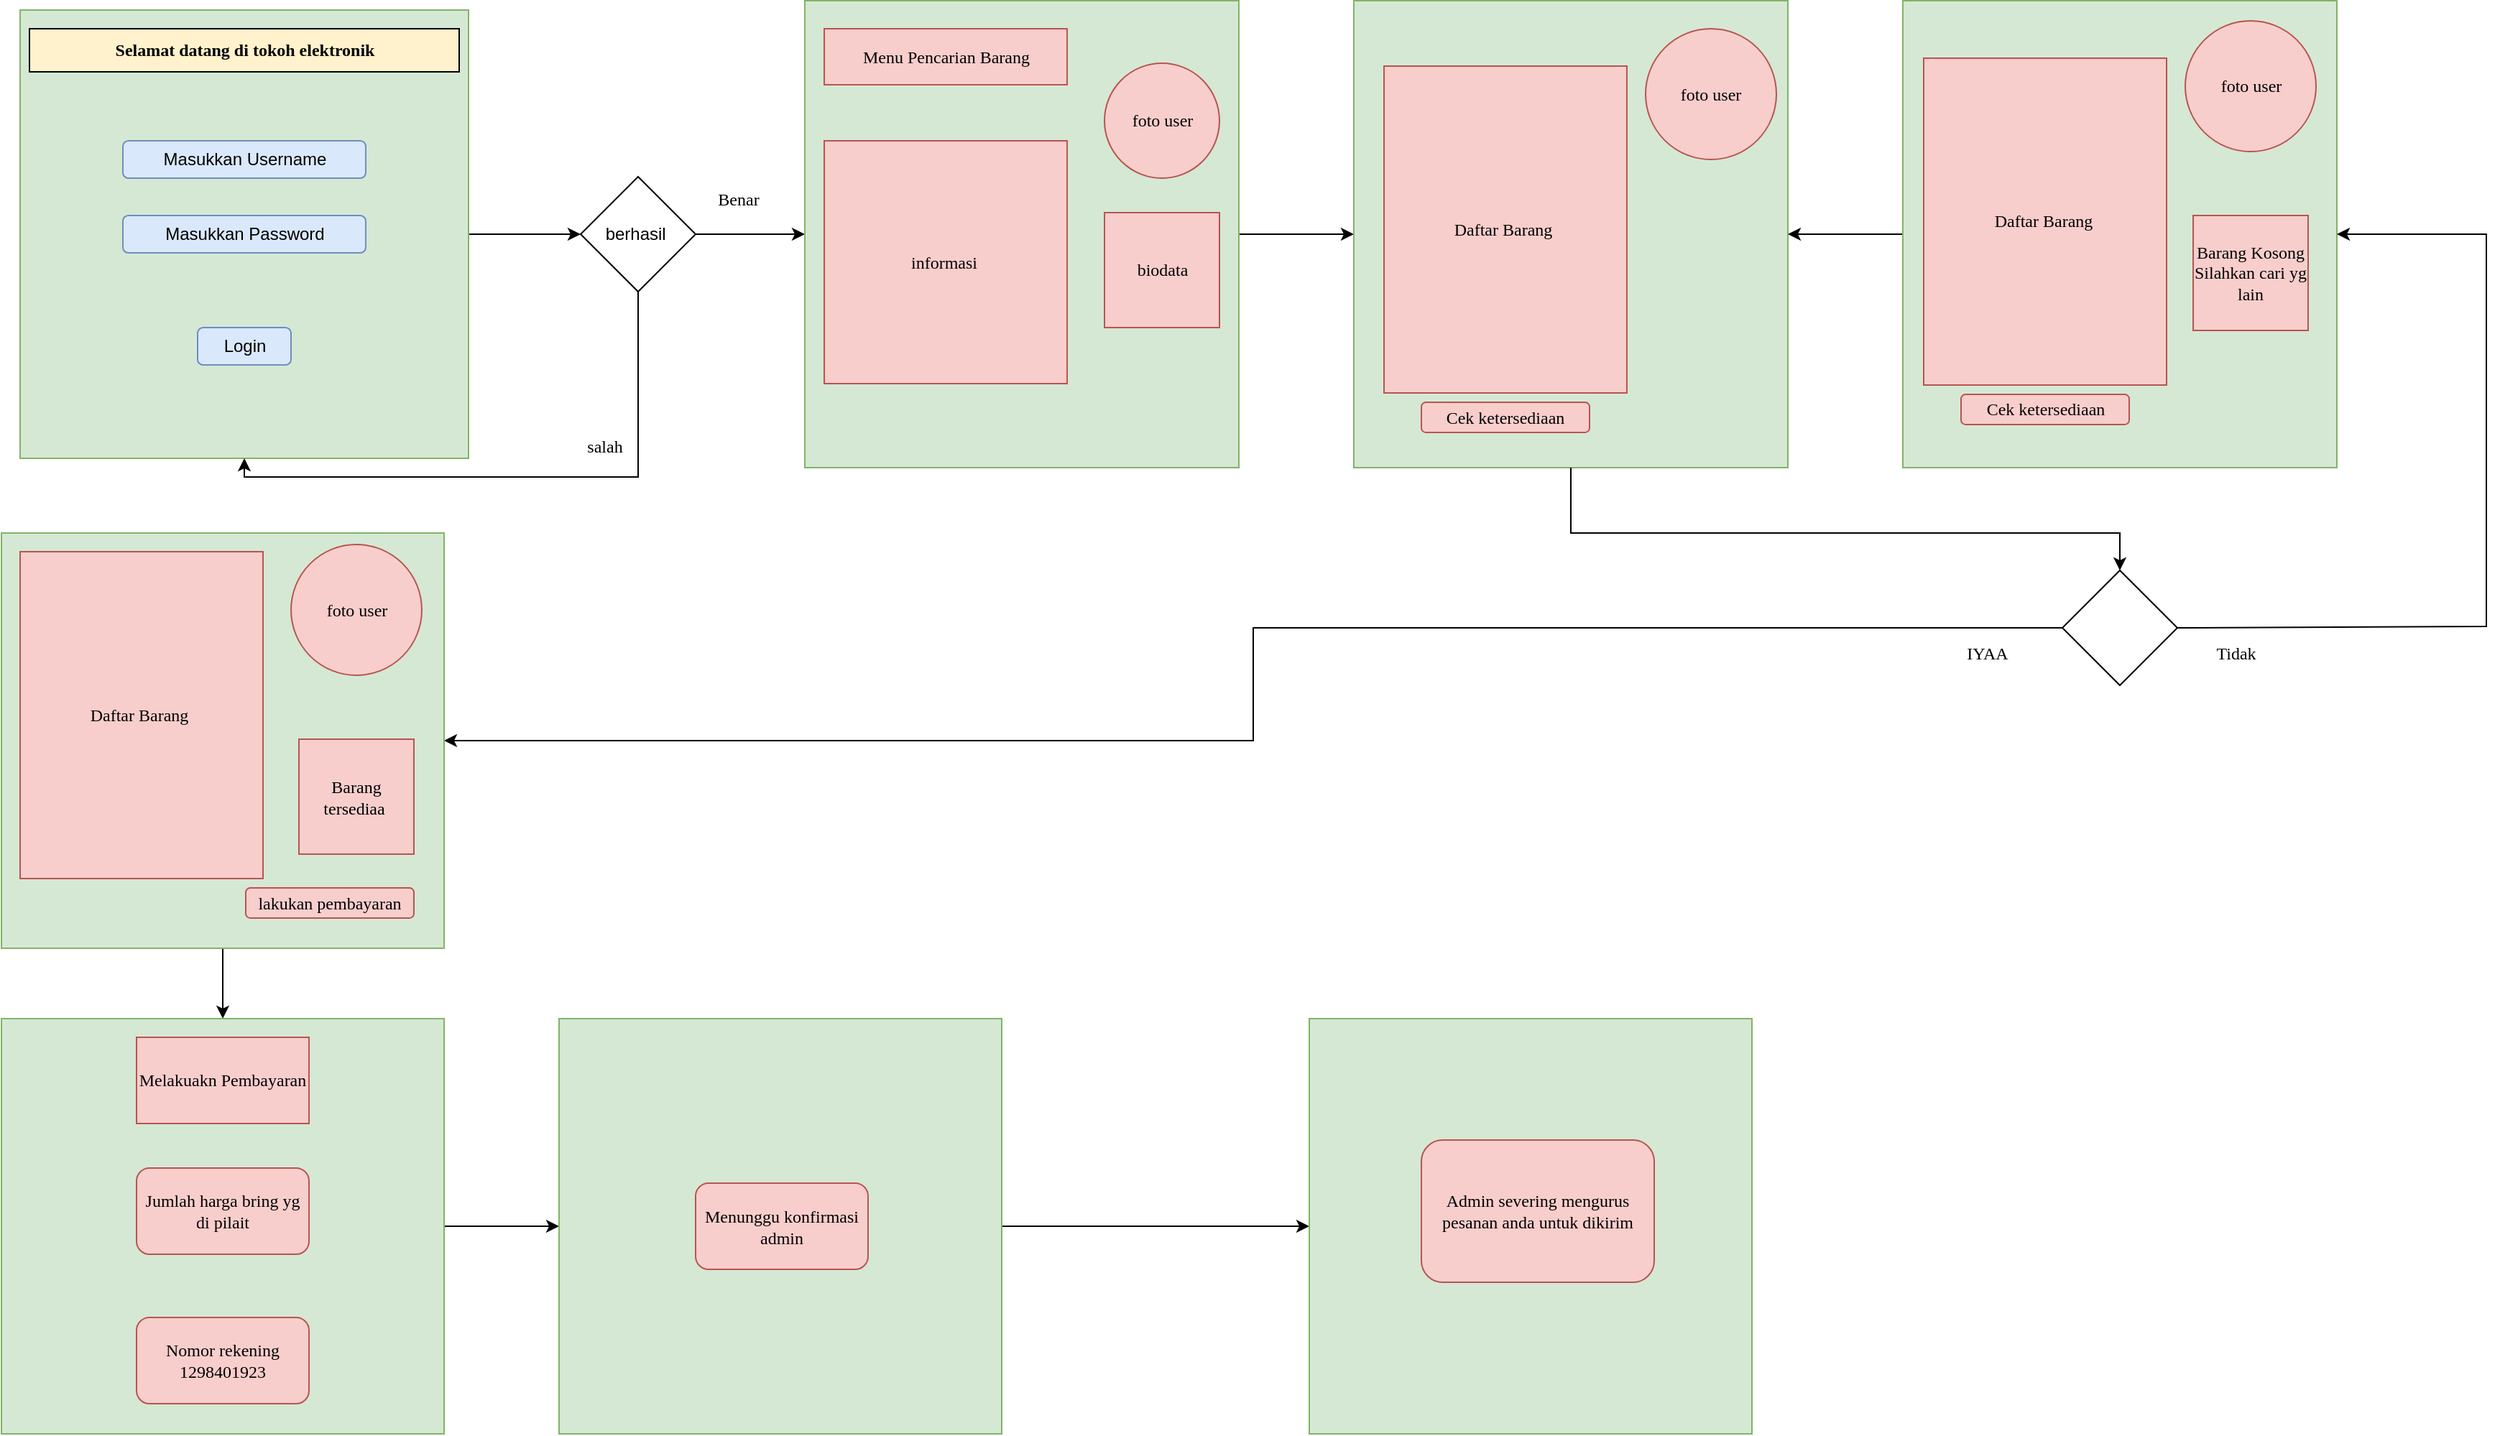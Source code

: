 <mxfile version="18.0.2" type="github">
  <diagram id="4h7j1j8vRIFUD14Cbp2Q" name="Page-1">
    <mxGraphModel dx="1731" dy="1075" grid="1" gridSize="13" guides="1" tooltips="1" connect="1" arrows="1" fold="1" page="1" pageScale="1" pageWidth="3300" pageHeight="4681" math="0" shadow="0">
      <root>
        <mxCell id="0" />
        <mxCell id="1" parent="0" />
        <mxCell id="7H8No6hqOHkvQwwdOSy6-25" value="" style="edgeStyle=orthogonalEdgeStyle;rounded=0;orthogonalLoop=1;jettySize=auto;html=1;fontFamily=Comic Sans MS;" edge="1" parent="1" source="7H8No6hqOHkvQwwdOSy6-12" target="7H8No6hqOHkvQwwdOSy6-24">
          <mxGeometry relative="1" as="geometry" />
        </mxCell>
        <mxCell id="7H8No6hqOHkvQwwdOSy6-12" value="" style="whiteSpace=wrap;html=1;aspect=fixed;fillColor=#d5e8d4;strokeColor=#82b366;" vertex="1" parent="1">
          <mxGeometry x="117" y="91" width="312" height="312" as="geometry" />
        </mxCell>
        <mxCell id="7H8No6hqOHkvQwwdOSy6-13" value="Selamat datang di tokoh elektronik" style="text;html=1;strokeColor=#000000;fillColor=#fff2cc;align=center;verticalAlign=middle;whiteSpace=wrap;rounded=0;fontStyle=1;fontFamily=Comic Sans MS;" vertex="1" parent="1">
          <mxGeometry x="123.5" y="104" width="299" height="30" as="geometry" />
        </mxCell>
        <mxCell id="7H8No6hqOHkvQwwdOSy6-14" value="Masukkan Username" style="rounded=1;whiteSpace=wrap;html=1;fillColor=#dae8fc;strokeColor=#6c8ebf;" vertex="1" parent="1">
          <mxGeometry x="188.5" y="182" width="169" height="26" as="geometry" />
        </mxCell>
        <mxCell id="7H8No6hqOHkvQwwdOSy6-15" value="Masukkan Password" style="rounded=1;whiteSpace=wrap;html=1;fillColor=#dae8fc;strokeColor=#6c8ebf;" vertex="1" parent="1">
          <mxGeometry x="188.5" y="234" width="169" height="26" as="geometry" />
        </mxCell>
        <mxCell id="7H8No6hqOHkvQwwdOSy6-16" value="Login" style="rounded=1;whiteSpace=wrap;html=1;fillColor=#dae8fc;strokeColor=#6c8ebf;" vertex="1" parent="1">
          <mxGeometry x="240.5" y="312" width="65" height="26" as="geometry" />
        </mxCell>
        <mxCell id="7H8No6hqOHkvQwwdOSy6-36" value="" style="edgeStyle=orthogonalEdgeStyle;rounded=0;orthogonalLoop=1;jettySize=auto;html=1;fontFamily=Comic Sans MS;" edge="1" parent="1" source="7H8No6hqOHkvQwwdOSy6-24" target="7H8No6hqOHkvQwwdOSy6-35">
          <mxGeometry relative="1" as="geometry" />
        </mxCell>
        <mxCell id="7H8No6hqOHkvQwwdOSy6-24" value="berhasil&amp;nbsp;" style="rhombus;whiteSpace=wrap;html=1;" vertex="1" parent="1">
          <mxGeometry x="507" y="207" width="80" height="80" as="geometry" />
        </mxCell>
        <mxCell id="7H8No6hqOHkvQwwdOSy6-46" value="" style="edgeStyle=orthogonalEdgeStyle;rounded=0;orthogonalLoop=1;jettySize=auto;html=1;fontFamily=Comic Sans MS;" edge="1" parent="1" source="7H8No6hqOHkvQwwdOSy6-35" target="7H8No6hqOHkvQwwdOSy6-45">
          <mxGeometry relative="1" as="geometry" />
        </mxCell>
        <mxCell id="7H8No6hqOHkvQwwdOSy6-35" value="" style="whiteSpace=wrap;html=1;fillColor=#d5e8d4;strokeColor=#82b366;" vertex="1" parent="1">
          <mxGeometry x="663" y="84.5" width="302" height="325" as="geometry" />
        </mxCell>
        <mxCell id="7H8No6hqOHkvQwwdOSy6-37" value="Menu Pencarian Barang" style="rounded=0;whiteSpace=wrap;html=1;fontFamily=Comic Sans MS;strokeColor=#b85450;fillColor=#f8cecc;" vertex="1" parent="1">
          <mxGeometry x="676.5" y="104" width="169" height="39" as="geometry" />
        </mxCell>
        <mxCell id="7H8No6hqOHkvQwwdOSy6-38" value="foto user" style="ellipse;whiteSpace=wrap;html=1;aspect=fixed;fontFamily=Comic Sans MS;strokeColor=#b85450;fillColor=#f8cecc;" vertex="1" parent="1">
          <mxGeometry x="871.5" y="128" width="80" height="80" as="geometry" />
        </mxCell>
        <mxCell id="7H8No6hqOHkvQwwdOSy6-39" value="informasi&amp;nbsp;" style="whiteSpace=wrap;html=1;aspect=fixed;fontFamily=Comic Sans MS;strokeColor=#b85450;fillColor=#f8cecc;" vertex="1" parent="1">
          <mxGeometry x="676.5" y="182" width="169" height="169" as="geometry" />
        </mxCell>
        <mxCell id="7H8No6hqOHkvQwwdOSy6-40" value="biodata" style="whiteSpace=wrap;html=1;aspect=fixed;fontFamily=Comic Sans MS;strokeColor=#b85450;fillColor=#f8cecc;" vertex="1" parent="1">
          <mxGeometry x="871.5" y="232" width="80" height="80" as="geometry" />
        </mxCell>
        <mxCell id="7H8No6hqOHkvQwwdOSy6-42" value="Benar" style="text;html=1;strokeColor=none;fillColor=none;align=center;verticalAlign=middle;whiteSpace=wrap;rounded=0;fontFamily=Comic Sans MS;" vertex="1" parent="1">
          <mxGeometry x="587" y="208" width="60" height="30" as="geometry" />
        </mxCell>
        <mxCell id="7H8No6hqOHkvQwwdOSy6-43" value="" style="endArrow=classic;html=1;rounded=0;fontFamily=Comic Sans MS;exitX=0.5;exitY=1;exitDx=0;exitDy=0;" edge="1" parent="1" source="7H8No6hqOHkvQwwdOSy6-24" target="7H8No6hqOHkvQwwdOSy6-12">
          <mxGeometry width="50" height="50" relative="1" as="geometry">
            <mxPoint x="455" y="466" as="sourcePoint" />
            <mxPoint x="286" y="455" as="targetPoint" />
            <Array as="points">
              <mxPoint x="547" y="416" />
              <mxPoint x="273" y="416" />
            </Array>
          </mxGeometry>
        </mxCell>
        <mxCell id="7H8No6hqOHkvQwwdOSy6-44" value="salah" style="text;html=1;strokeColor=none;fillColor=none;align=center;verticalAlign=middle;whiteSpace=wrap;rounded=0;fontFamily=Comic Sans MS;" vertex="1" parent="1">
          <mxGeometry x="494" y="379.5" width="60" height="30" as="geometry" />
        </mxCell>
        <mxCell id="7H8No6hqOHkvQwwdOSy6-45" value="" style="whiteSpace=wrap;html=1;fillColor=#d5e8d4;strokeColor=#82b366;" vertex="1" parent="1">
          <mxGeometry x="1045" y="84.5" width="302" height="325" as="geometry" />
        </mxCell>
        <mxCell id="7H8No6hqOHkvQwwdOSy6-47" value="Daftar Barang&amp;nbsp;" style="rounded=0;whiteSpace=wrap;html=1;fontFamily=Comic Sans MS;strokeColor=#b85450;fillColor=#f8cecc;" vertex="1" parent="1">
          <mxGeometry x="1066" y="130" width="169" height="227.5" as="geometry" />
        </mxCell>
        <mxCell id="7H8No6hqOHkvQwwdOSy6-48" value="foto user" style="ellipse;whiteSpace=wrap;html=1;aspect=fixed;fontFamily=Comic Sans MS;strokeColor=#b85450;fillColor=#f8cecc;" vertex="1" parent="1">
          <mxGeometry x="1248" y="104" width="91" height="91" as="geometry" />
        </mxCell>
        <mxCell id="7H8No6hqOHkvQwwdOSy6-50" value="Cek ketersediaan" style="rounded=1;whiteSpace=wrap;html=1;fontFamily=Comic Sans MS;strokeColor=#b85450;fillColor=#f8cecc;" vertex="1" parent="1">
          <mxGeometry x="1092" y="364" width="117" height="21" as="geometry" />
        </mxCell>
        <mxCell id="7H8No6hqOHkvQwwdOSy6-56" value="" style="edgeStyle=orthogonalEdgeStyle;rounded=0;orthogonalLoop=1;jettySize=auto;html=1;fontFamily=Comic Sans MS;" edge="1" parent="1" source="7H8No6hqOHkvQwwdOSy6-45" target="7H8No6hqOHkvQwwdOSy6-55">
          <mxGeometry relative="1" as="geometry">
            <Array as="points">
              <mxPoint x="1196" y="455" />
              <mxPoint x="1578" y="455" />
            </Array>
          </mxGeometry>
        </mxCell>
        <mxCell id="7H8No6hqOHkvQwwdOSy6-66" value="" style="edgeStyle=orthogonalEdgeStyle;rounded=0;orthogonalLoop=1;jettySize=auto;html=1;fontFamily=Comic Sans MS;" edge="1" parent="1" source="7H8No6hqOHkvQwwdOSy6-51" target="7H8No6hqOHkvQwwdOSy6-45">
          <mxGeometry relative="1" as="geometry" />
        </mxCell>
        <mxCell id="7H8No6hqOHkvQwwdOSy6-51" value="" style="whiteSpace=wrap;html=1;fillColor=#d5e8d4;strokeColor=#82b366;" vertex="1" parent="1">
          <mxGeometry x="1427" y="84.5" width="302" height="325" as="geometry" />
        </mxCell>
        <mxCell id="7H8No6hqOHkvQwwdOSy6-58" value="" style="edgeStyle=orthogonalEdgeStyle;rounded=0;orthogonalLoop=1;jettySize=auto;html=1;fontFamily=Comic Sans MS;" edge="1" parent="1" source="7H8No6hqOHkvQwwdOSy6-55" target="7H8No6hqOHkvQwwdOSy6-57">
          <mxGeometry relative="1" as="geometry" />
        </mxCell>
        <mxCell id="7H8No6hqOHkvQwwdOSy6-55" value="" style="rhombus;whiteSpace=wrap;html=1;" vertex="1" parent="1">
          <mxGeometry x="1538" y="481" width="80" height="80" as="geometry" />
        </mxCell>
        <mxCell id="7H8No6hqOHkvQwwdOSy6-77" value="" style="edgeStyle=orthogonalEdgeStyle;rounded=0;orthogonalLoop=1;jettySize=auto;html=1;fontFamily=Comic Sans MS;" edge="1" parent="1" source="7H8No6hqOHkvQwwdOSy6-57" target="7H8No6hqOHkvQwwdOSy6-76">
          <mxGeometry relative="1" as="geometry" />
        </mxCell>
        <mxCell id="7H8No6hqOHkvQwwdOSy6-57" value="" style="whiteSpace=wrap;html=1;fillColor=#d5e8d4;strokeColor=#82b366;" vertex="1" parent="1">
          <mxGeometry x="104" y="455" width="308" height="289" as="geometry" />
        </mxCell>
        <mxCell id="7H8No6hqOHkvQwwdOSy6-59" value="" style="endArrow=classic;html=1;rounded=0;fontFamily=Comic Sans MS;exitX=1;exitY=0.5;exitDx=0;exitDy=0;" edge="1" parent="1" source="7H8No6hqOHkvQwwdOSy6-55" target="7H8No6hqOHkvQwwdOSy6-51">
          <mxGeometry width="50" height="50" relative="1" as="geometry">
            <mxPoint x="1235" y="414" as="sourcePoint" />
            <mxPoint x="1833" y="234" as="targetPoint" />
            <Array as="points">
              <mxPoint x="1833" y="520" />
              <mxPoint x="1833" y="247" />
            </Array>
          </mxGeometry>
        </mxCell>
        <mxCell id="7H8No6hqOHkvQwwdOSy6-60" value="Daftar Barang&amp;nbsp;" style="rounded=0;whiteSpace=wrap;html=1;fontFamily=Comic Sans MS;strokeColor=#b85450;fillColor=#f8cecc;" vertex="1" parent="1">
          <mxGeometry x="1441.5" y="124.5" width="169" height="227.5" as="geometry" />
        </mxCell>
        <mxCell id="7H8No6hqOHkvQwwdOSy6-61" value="foto user" style="ellipse;whiteSpace=wrap;html=1;aspect=fixed;fontFamily=Comic Sans MS;strokeColor=#b85450;fillColor=#f8cecc;" vertex="1" parent="1">
          <mxGeometry x="1623.5" y="98.5" width="91" height="91" as="geometry" />
        </mxCell>
        <mxCell id="7H8No6hqOHkvQwwdOSy6-62" value="Cek ketersediaan" style="rounded=1;whiteSpace=wrap;html=1;fontFamily=Comic Sans MS;strokeColor=#b85450;fillColor=#f8cecc;" vertex="1" parent="1">
          <mxGeometry x="1467.5" y="358.5" width="117" height="21" as="geometry" />
        </mxCell>
        <mxCell id="7H8No6hqOHkvQwwdOSy6-63" value="Barang Kosong Silahkan cari yg lain" style="whiteSpace=wrap;html=1;aspect=fixed;fontFamily=Comic Sans MS;strokeColor=#b85450;fillColor=#f8cecc;" vertex="1" parent="1">
          <mxGeometry x="1629" y="234" width="80" height="80" as="geometry" />
        </mxCell>
        <mxCell id="7H8No6hqOHkvQwwdOSy6-67" value="Daftar Barang&amp;nbsp;" style="rounded=0;whiteSpace=wrap;html=1;fontFamily=Comic Sans MS;strokeColor=#b85450;fillColor=#f8cecc;" vertex="1" parent="1">
          <mxGeometry x="117" y="468" width="169" height="227.5" as="geometry" />
        </mxCell>
        <mxCell id="7H8No6hqOHkvQwwdOSy6-68" value="foto user" style="ellipse;whiteSpace=wrap;html=1;aspect=fixed;fontFamily=Comic Sans MS;strokeColor=#b85450;fillColor=#f8cecc;" vertex="1" parent="1">
          <mxGeometry x="305.5" y="463" width="91" height="91" as="geometry" />
        </mxCell>
        <mxCell id="7H8No6hqOHkvQwwdOSy6-69" value="lakukan pembayaran" style="rounded=1;whiteSpace=wrap;html=1;fontFamily=Comic Sans MS;strokeColor=#b85450;fillColor=#f8cecc;" vertex="1" parent="1">
          <mxGeometry x="274" y="702" width="117" height="21" as="geometry" />
        </mxCell>
        <mxCell id="7H8No6hqOHkvQwwdOSy6-70" value="Barang tersediaa&amp;nbsp;" style="whiteSpace=wrap;html=1;aspect=fixed;fontFamily=Comic Sans MS;strokeColor=#b85450;fillColor=#f8cecc;" vertex="1" parent="1">
          <mxGeometry x="311" y="598.5" width="80" height="80" as="geometry" />
        </mxCell>
        <mxCell id="7H8No6hqOHkvQwwdOSy6-72" value="IYAA" style="text;html=1;strokeColor=none;fillColor=none;align=center;verticalAlign=middle;whiteSpace=wrap;rounded=0;fontFamily=Comic Sans MS;" vertex="1" parent="1">
          <mxGeometry x="1456" y="524" width="60" height="30" as="geometry" />
        </mxCell>
        <mxCell id="7H8No6hqOHkvQwwdOSy6-73" value="Tidak" style="text;html=1;strokeColor=none;fillColor=none;align=center;verticalAlign=middle;whiteSpace=wrap;rounded=0;fontFamily=Comic Sans MS;" vertex="1" parent="1">
          <mxGeometry x="1629" y="524" width="60" height="30" as="geometry" />
        </mxCell>
        <mxCell id="7H8No6hqOHkvQwwdOSy6-84" value="" style="edgeStyle=orthogonalEdgeStyle;rounded=0;orthogonalLoop=1;jettySize=auto;html=1;fontFamily=Comic Sans MS;" edge="1" parent="1" source="7H8No6hqOHkvQwwdOSy6-76" target="7H8No6hqOHkvQwwdOSy6-83">
          <mxGeometry relative="1" as="geometry" />
        </mxCell>
        <mxCell id="7H8No6hqOHkvQwwdOSy6-76" value="" style="whiteSpace=wrap;html=1;fillColor=#d5e8d4;strokeColor=#82b366;" vertex="1" parent="1">
          <mxGeometry x="104" y="793" width="308" height="289" as="geometry" />
        </mxCell>
        <mxCell id="7H8No6hqOHkvQwwdOSy6-80" value="Melakuakn Pembayaran" style="rounded=0;whiteSpace=wrap;html=1;fontFamily=Comic Sans MS;strokeColor=#b85450;fillColor=#f8cecc;" vertex="1" parent="1">
          <mxGeometry x="198" y="806" width="120" height="60" as="geometry" />
        </mxCell>
        <mxCell id="7H8No6hqOHkvQwwdOSy6-81" value="Nomor rekening&lt;br&gt;1298401923" style="rounded=1;whiteSpace=wrap;html=1;fontFamily=Comic Sans MS;strokeColor=#b85450;fillColor=#f8cecc;" vertex="1" parent="1">
          <mxGeometry x="198" y="1001" width="120" height="60" as="geometry" />
        </mxCell>
        <mxCell id="7H8No6hqOHkvQwwdOSy6-82" value="Jumlah harga bring yg di pilait" style="rounded=1;whiteSpace=wrap;html=1;fontFamily=Comic Sans MS;strokeColor=#b85450;fillColor=#f8cecc;" vertex="1" parent="1">
          <mxGeometry x="198" y="897" width="120" height="60" as="geometry" />
        </mxCell>
        <mxCell id="7H8No6hqOHkvQwwdOSy6-87" value="" style="edgeStyle=orthogonalEdgeStyle;rounded=0;orthogonalLoop=1;jettySize=auto;html=1;fontFamily=Comic Sans MS;" edge="1" parent="1" source="7H8No6hqOHkvQwwdOSy6-83" target="7H8No6hqOHkvQwwdOSy6-86">
          <mxGeometry relative="1" as="geometry" />
        </mxCell>
        <mxCell id="7H8No6hqOHkvQwwdOSy6-83" value="" style="whiteSpace=wrap;html=1;fillColor=#d5e8d4;strokeColor=#82b366;" vertex="1" parent="1">
          <mxGeometry x="492" y="793" width="308" height="289" as="geometry" />
        </mxCell>
        <mxCell id="7H8No6hqOHkvQwwdOSy6-85" value="Menunggu konfirmasi admin" style="rounded=1;whiteSpace=wrap;html=1;fontFamily=Comic Sans MS;strokeColor=#b85450;fillColor=#f8cecc;" vertex="1" parent="1">
          <mxGeometry x="587" y="907.5" width="120" height="60" as="geometry" />
        </mxCell>
        <mxCell id="7H8No6hqOHkvQwwdOSy6-86" value="" style="whiteSpace=wrap;html=1;fillColor=#d5e8d4;strokeColor=#82b366;" vertex="1" parent="1">
          <mxGeometry x="1014" y="793" width="308" height="289" as="geometry" />
        </mxCell>
        <mxCell id="7H8No6hqOHkvQwwdOSy6-88" value="Admin severing mengurus pesanan anda untuk dikirim" style="rounded=1;whiteSpace=wrap;html=1;fontFamily=Comic Sans MS;strokeColor=#b85450;fillColor=#f8cecc;" vertex="1" parent="1">
          <mxGeometry x="1092" y="877.5" width="162" height="99" as="geometry" />
        </mxCell>
      </root>
    </mxGraphModel>
  </diagram>
</mxfile>
